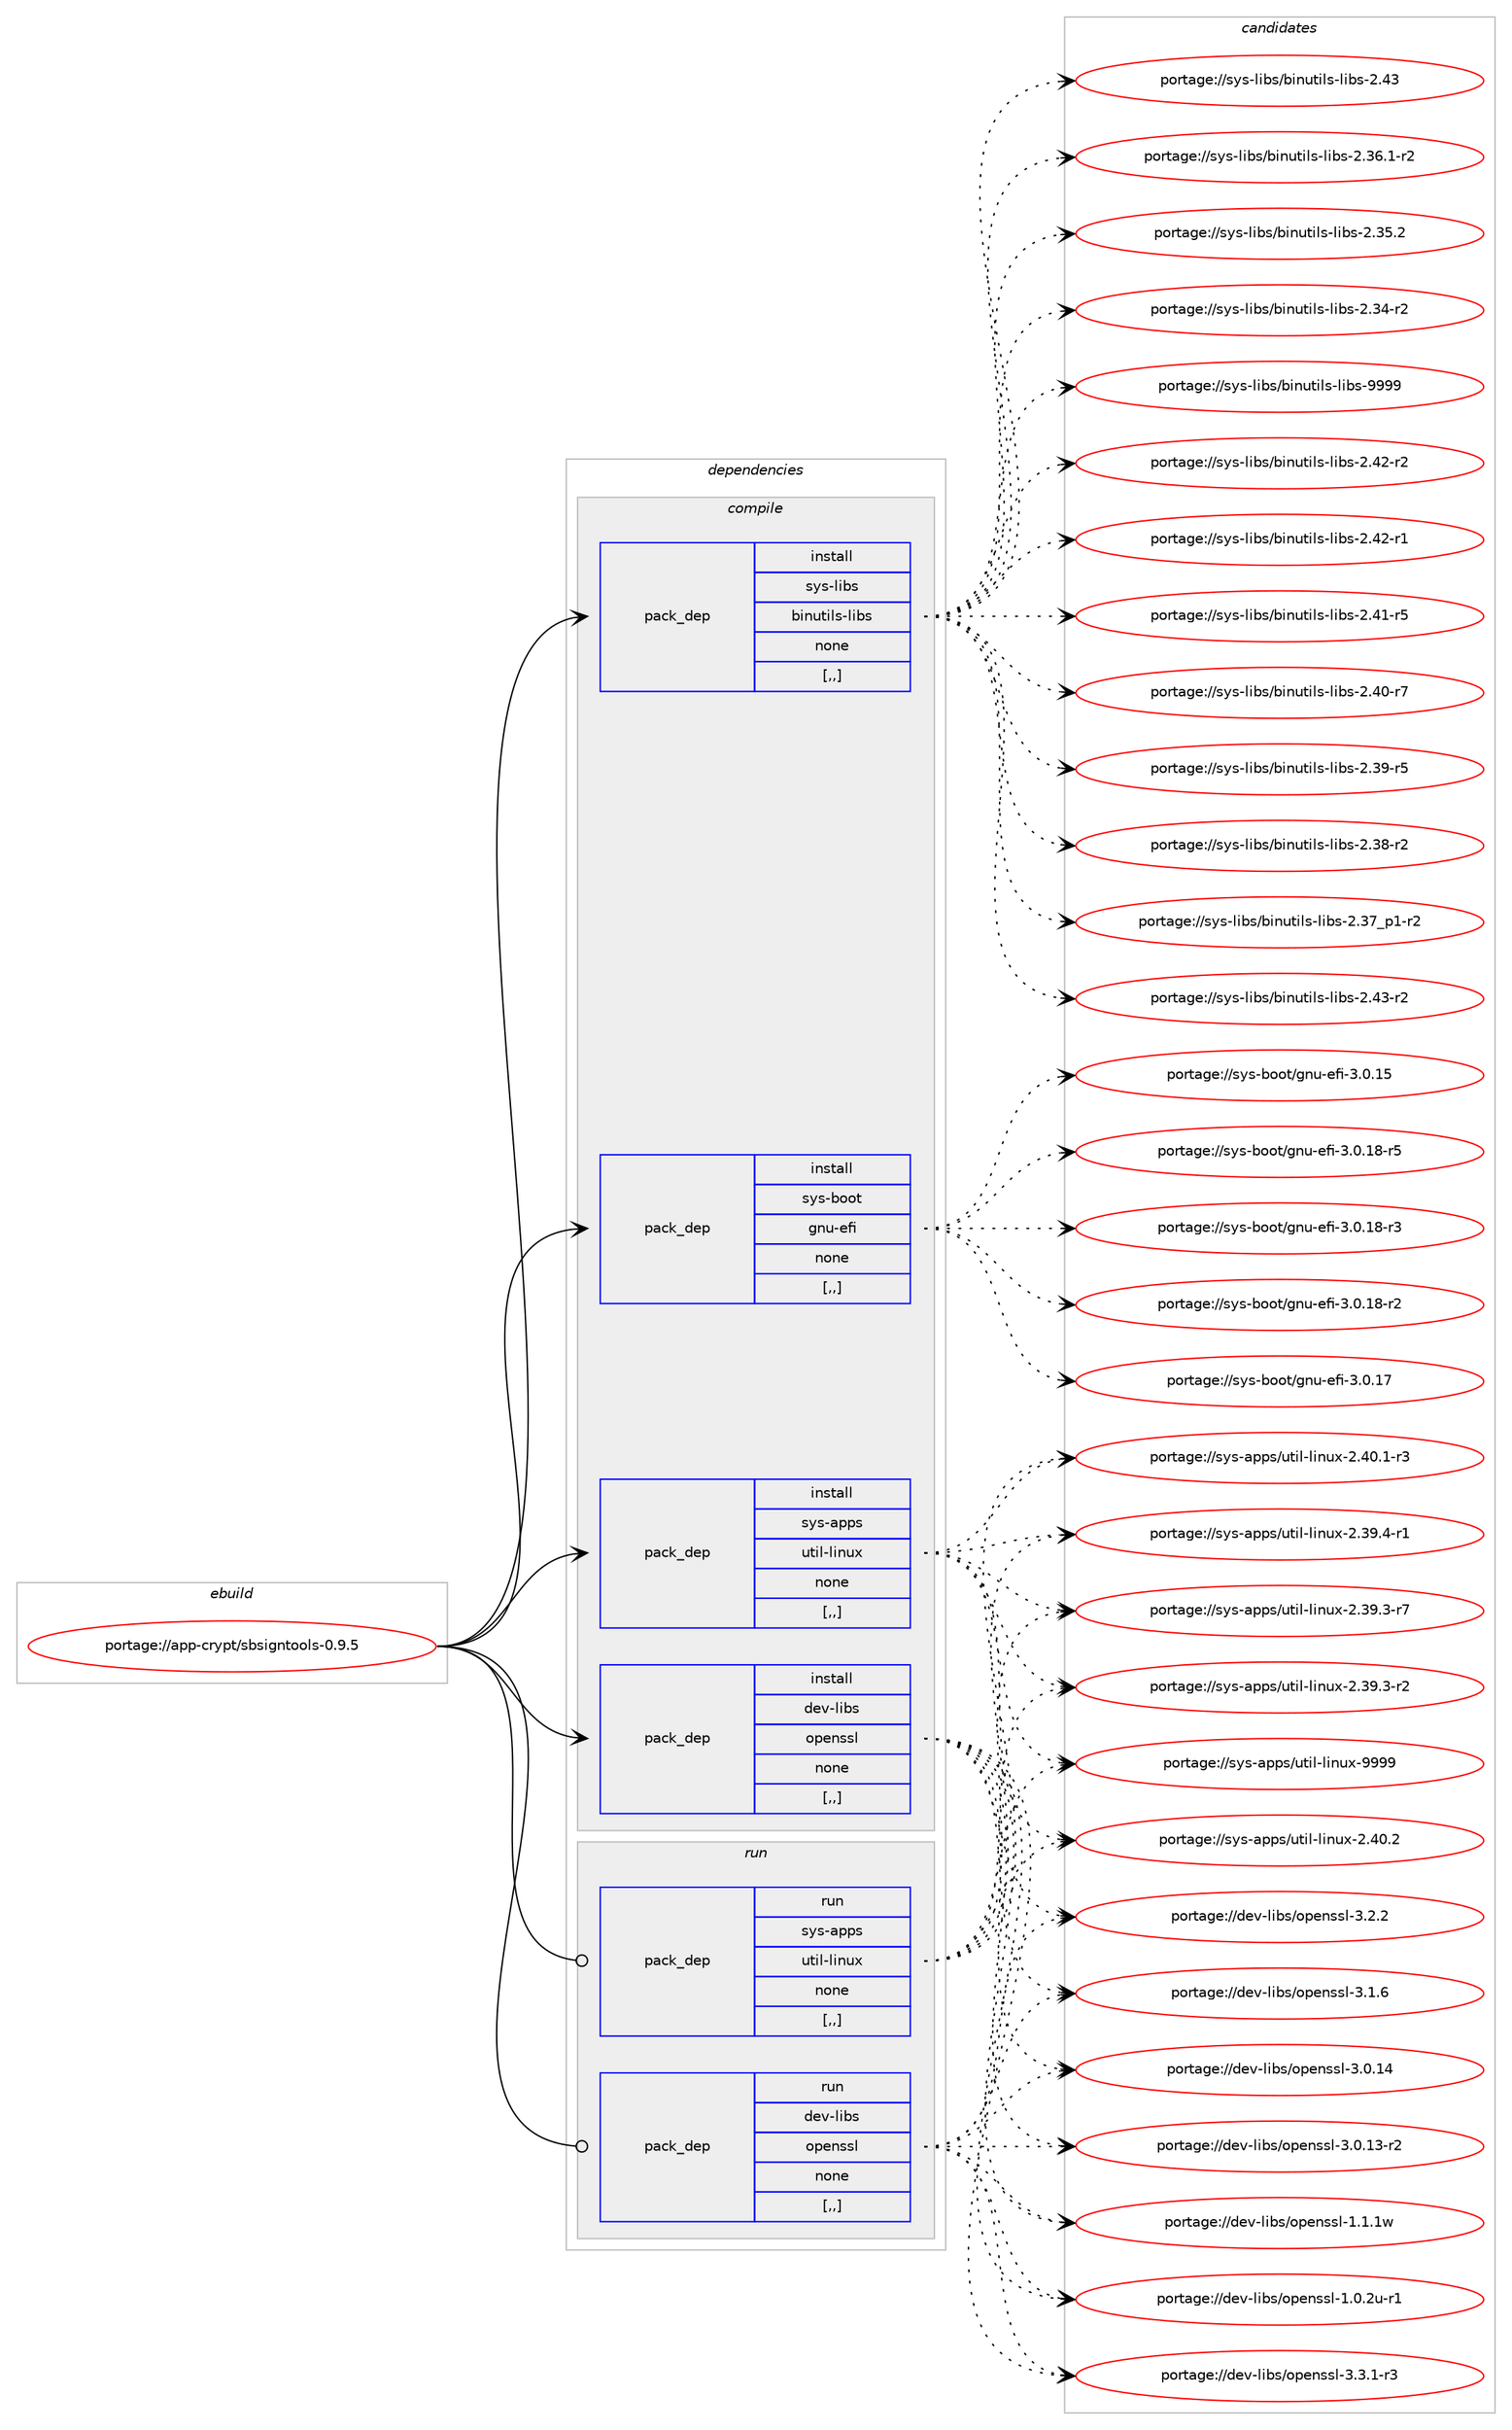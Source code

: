 digraph prolog {

# *************
# Graph options
# *************

newrank=true;
concentrate=true;
compound=true;
graph [rankdir=LR,fontname=Helvetica,fontsize=10,ranksep=1.5];#, ranksep=2.5, nodesep=0.2];
edge  [arrowhead=vee];
node  [fontname=Helvetica,fontsize=10];

# **********
# The ebuild
# **********

subgraph cluster_leftcol {
color=gray;
label=<<i>ebuild</i>>;
id [label="portage://app-crypt/sbsigntools-0.9.5", color=red, width=4, href="../app-crypt/sbsigntools-0.9.5.svg"];
}

# ****************
# The dependencies
# ****************

subgraph cluster_midcol {
color=gray;
label=<<i>dependencies</i>>;
subgraph cluster_compile {
fillcolor="#eeeeee";
style=filled;
label=<<i>compile</i>>;
subgraph pack370474 {
dependency507769 [label=<<TABLE BORDER="0" CELLBORDER="1" CELLSPACING="0" CELLPADDING="4" WIDTH="220"><TR><TD ROWSPAN="6" CELLPADDING="30">pack_dep</TD></TR><TR><TD WIDTH="110">install</TD></TR><TR><TD>dev-libs</TD></TR><TR><TD>openssl</TD></TR><TR><TD>none</TD></TR><TR><TD>[,,]</TD></TR></TABLE>>, shape=none, color=blue];
}
id:e -> dependency507769:w [weight=20,style="solid",arrowhead="vee"];
subgraph pack370475 {
dependency507770 [label=<<TABLE BORDER="0" CELLBORDER="1" CELLSPACING="0" CELLPADDING="4" WIDTH="220"><TR><TD ROWSPAN="6" CELLPADDING="30">pack_dep</TD></TR><TR><TD WIDTH="110">install</TD></TR><TR><TD>sys-apps</TD></TR><TR><TD>util-linux</TD></TR><TR><TD>none</TD></TR><TR><TD>[,,]</TD></TR></TABLE>>, shape=none, color=blue];
}
id:e -> dependency507770:w [weight=20,style="solid",arrowhead="vee"];
subgraph pack370476 {
dependency507771 [label=<<TABLE BORDER="0" CELLBORDER="1" CELLSPACING="0" CELLPADDING="4" WIDTH="220"><TR><TD ROWSPAN="6" CELLPADDING="30">pack_dep</TD></TR><TR><TD WIDTH="110">install</TD></TR><TR><TD>sys-boot</TD></TR><TR><TD>gnu-efi</TD></TR><TR><TD>none</TD></TR><TR><TD>[,,]</TD></TR></TABLE>>, shape=none, color=blue];
}
id:e -> dependency507771:w [weight=20,style="solid",arrowhead="vee"];
subgraph pack370477 {
dependency507772 [label=<<TABLE BORDER="0" CELLBORDER="1" CELLSPACING="0" CELLPADDING="4" WIDTH="220"><TR><TD ROWSPAN="6" CELLPADDING="30">pack_dep</TD></TR><TR><TD WIDTH="110">install</TD></TR><TR><TD>sys-libs</TD></TR><TR><TD>binutils-libs</TD></TR><TR><TD>none</TD></TR><TR><TD>[,,]</TD></TR></TABLE>>, shape=none, color=blue];
}
id:e -> dependency507772:w [weight=20,style="solid",arrowhead="vee"];
}
subgraph cluster_compileandrun {
fillcolor="#eeeeee";
style=filled;
label=<<i>compile and run</i>>;
}
subgraph cluster_run {
fillcolor="#eeeeee";
style=filled;
label=<<i>run</i>>;
subgraph pack370478 {
dependency507773 [label=<<TABLE BORDER="0" CELLBORDER="1" CELLSPACING="0" CELLPADDING="4" WIDTH="220"><TR><TD ROWSPAN="6" CELLPADDING="30">pack_dep</TD></TR><TR><TD WIDTH="110">run</TD></TR><TR><TD>dev-libs</TD></TR><TR><TD>openssl</TD></TR><TR><TD>none</TD></TR><TR><TD>[,,]</TD></TR></TABLE>>, shape=none, color=blue];
}
id:e -> dependency507773:w [weight=20,style="solid",arrowhead="odot"];
subgraph pack370479 {
dependency507774 [label=<<TABLE BORDER="0" CELLBORDER="1" CELLSPACING="0" CELLPADDING="4" WIDTH="220"><TR><TD ROWSPAN="6" CELLPADDING="30">pack_dep</TD></TR><TR><TD WIDTH="110">run</TD></TR><TR><TD>sys-apps</TD></TR><TR><TD>util-linux</TD></TR><TR><TD>none</TD></TR><TR><TD>[,,]</TD></TR></TABLE>>, shape=none, color=blue];
}
id:e -> dependency507774:w [weight=20,style="solid",arrowhead="odot"];
}
}

# **************
# The candidates
# **************

subgraph cluster_choices {
rank=same;
color=gray;
label=<<i>candidates</i>>;

subgraph choice370474 {
color=black;
nodesep=1;
choice1001011184510810598115471111121011101151151084551465146494511451 [label="portage://dev-libs/openssl-3.3.1-r3", color=red, width=4,href="../dev-libs/openssl-3.3.1-r3.svg"];
choice100101118451081059811547111112101110115115108455146504650 [label="portage://dev-libs/openssl-3.2.2", color=red, width=4,href="../dev-libs/openssl-3.2.2.svg"];
choice100101118451081059811547111112101110115115108455146494654 [label="portage://dev-libs/openssl-3.1.6", color=red, width=4,href="../dev-libs/openssl-3.1.6.svg"];
choice10010111845108105981154711111210111011511510845514648464952 [label="portage://dev-libs/openssl-3.0.14", color=red, width=4,href="../dev-libs/openssl-3.0.14.svg"];
choice100101118451081059811547111112101110115115108455146484649514511450 [label="portage://dev-libs/openssl-3.0.13-r2", color=red, width=4,href="../dev-libs/openssl-3.0.13-r2.svg"];
choice100101118451081059811547111112101110115115108454946494649119 [label="portage://dev-libs/openssl-1.1.1w", color=red, width=4,href="../dev-libs/openssl-1.1.1w.svg"];
choice1001011184510810598115471111121011101151151084549464846501174511449 [label="portage://dev-libs/openssl-1.0.2u-r1", color=red, width=4,href="../dev-libs/openssl-1.0.2u-r1.svg"];
dependency507769:e -> choice1001011184510810598115471111121011101151151084551465146494511451:w [style=dotted,weight="100"];
dependency507769:e -> choice100101118451081059811547111112101110115115108455146504650:w [style=dotted,weight="100"];
dependency507769:e -> choice100101118451081059811547111112101110115115108455146494654:w [style=dotted,weight="100"];
dependency507769:e -> choice10010111845108105981154711111210111011511510845514648464952:w [style=dotted,weight="100"];
dependency507769:e -> choice100101118451081059811547111112101110115115108455146484649514511450:w [style=dotted,weight="100"];
dependency507769:e -> choice100101118451081059811547111112101110115115108454946494649119:w [style=dotted,weight="100"];
dependency507769:e -> choice1001011184510810598115471111121011101151151084549464846501174511449:w [style=dotted,weight="100"];
}
subgraph choice370475 {
color=black;
nodesep=1;
choice115121115459711211211547117116105108451081051101171204557575757 [label="portage://sys-apps/util-linux-9999", color=red, width=4,href="../sys-apps/util-linux-9999.svg"];
choice1151211154597112112115471171161051084510810511011712045504652484650 [label="portage://sys-apps/util-linux-2.40.2", color=red, width=4,href="../sys-apps/util-linux-2.40.2.svg"];
choice11512111545971121121154711711610510845108105110117120455046524846494511451 [label="portage://sys-apps/util-linux-2.40.1-r3", color=red, width=4,href="../sys-apps/util-linux-2.40.1-r3.svg"];
choice11512111545971121121154711711610510845108105110117120455046515746524511449 [label="portage://sys-apps/util-linux-2.39.4-r1", color=red, width=4,href="../sys-apps/util-linux-2.39.4-r1.svg"];
choice11512111545971121121154711711610510845108105110117120455046515746514511455 [label="portage://sys-apps/util-linux-2.39.3-r7", color=red, width=4,href="../sys-apps/util-linux-2.39.3-r7.svg"];
choice11512111545971121121154711711610510845108105110117120455046515746514511450 [label="portage://sys-apps/util-linux-2.39.3-r2", color=red, width=4,href="../sys-apps/util-linux-2.39.3-r2.svg"];
dependency507770:e -> choice115121115459711211211547117116105108451081051101171204557575757:w [style=dotted,weight="100"];
dependency507770:e -> choice1151211154597112112115471171161051084510810511011712045504652484650:w [style=dotted,weight="100"];
dependency507770:e -> choice11512111545971121121154711711610510845108105110117120455046524846494511451:w [style=dotted,weight="100"];
dependency507770:e -> choice11512111545971121121154711711610510845108105110117120455046515746524511449:w [style=dotted,weight="100"];
dependency507770:e -> choice11512111545971121121154711711610510845108105110117120455046515746514511455:w [style=dotted,weight="100"];
dependency507770:e -> choice11512111545971121121154711711610510845108105110117120455046515746514511450:w [style=dotted,weight="100"];
}
subgraph choice370476 {
color=black;
nodesep=1;
choice11512111545981111111164710311011745101102105455146484649564511453 [label="portage://sys-boot/gnu-efi-3.0.18-r5", color=red, width=4,href="../sys-boot/gnu-efi-3.0.18-r5.svg"];
choice11512111545981111111164710311011745101102105455146484649564511451 [label="portage://sys-boot/gnu-efi-3.0.18-r3", color=red, width=4,href="../sys-boot/gnu-efi-3.0.18-r3.svg"];
choice11512111545981111111164710311011745101102105455146484649564511450 [label="portage://sys-boot/gnu-efi-3.0.18-r2", color=red, width=4,href="../sys-boot/gnu-efi-3.0.18-r2.svg"];
choice1151211154598111111116471031101174510110210545514648464955 [label="portage://sys-boot/gnu-efi-3.0.17", color=red, width=4,href="../sys-boot/gnu-efi-3.0.17.svg"];
choice1151211154598111111116471031101174510110210545514648464953 [label="portage://sys-boot/gnu-efi-3.0.15", color=red, width=4,href="../sys-boot/gnu-efi-3.0.15.svg"];
dependency507771:e -> choice11512111545981111111164710311011745101102105455146484649564511453:w [style=dotted,weight="100"];
dependency507771:e -> choice11512111545981111111164710311011745101102105455146484649564511451:w [style=dotted,weight="100"];
dependency507771:e -> choice11512111545981111111164710311011745101102105455146484649564511450:w [style=dotted,weight="100"];
dependency507771:e -> choice1151211154598111111116471031101174510110210545514648464955:w [style=dotted,weight="100"];
dependency507771:e -> choice1151211154598111111116471031101174510110210545514648464953:w [style=dotted,weight="100"];
}
subgraph choice370477 {
color=black;
nodesep=1;
choice1151211154510810598115479810511011711610510811545108105981154557575757 [label="portage://sys-libs/binutils-libs-9999", color=red, width=4,href="../sys-libs/binutils-libs-9999.svg"];
choice11512111545108105981154798105110117116105108115451081059811545504652514511450 [label="portage://sys-libs/binutils-libs-2.43-r2", color=red, width=4,href="../sys-libs/binutils-libs-2.43-r2.svg"];
choice1151211154510810598115479810511011711610510811545108105981154550465251 [label="portage://sys-libs/binutils-libs-2.43", color=red, width=4,href="../sys-libs/binutils-libs-2.43.svg"];
choice11512111545108105981154798105110117116105108115451081059811545504652504511450 [label="portage://sys-libs/binutils-libs-2.42-r2", color=red, width=4,href="../sys-libs/binutils-libs-2.42-r2.svg"];
choice11512111545108105981154798105110117116105108115451081059811545504652504511449 [label="portage://sys-libs/binutils-libs-2.42-r1", color=red, width=4,href="../sys-libs/binutils-libs-2.42-r1.svg"];
choice11512111545108105981154798105110117116105108115451081059811545504652494511453 [label="portage://sys-libs/binutils-libs-2.41-r5", color=red, width=4,href="../sys-libs/binutils-libs-2.41-r5.svg"];
choice11512111545108105981154798105110117116105108115451081059811545504652484511455 [label="portage://sys-libs/binutils-libs-2.40-r7", color=red, width=4,href="../sys-libs/binutils-libs-2.40-r7.svg"];
choice11512111545108105981154798105110117116105108115451081059811545504651574511453 [label="portage://sys-libs/binutils-libs-2.39-r5", color=red, width=4,href="../sys-libs/binutils-libs-2.39-r5.svg"];
choice11512111545108105981154798105110117116105108115451081059811545504651564511450 [label="portage://sys-libs/binutils-libs-2.38-r2", color=red, width=4,href="../sys-libs/binutils-libs-2.38-r2.svg"];
choice115121115451081059811547981051101171161051081154510810598115455046515595112494511450 [label="portage://sys-libs/binutils-libs-2.37_p1-r2", color=red, width=4,href="../sys-libs/binutils-libs-2.37_p1-r2.svg"];
choice115121115451081059811547981051101171161051081154510810598115455046515446494511450 [label="portage://sys-libs/binutils-libs-2.36.1-r2", color=red, width=4,href="../sys-libs/binutils-libs-2.36.1-r2.svg"];
choice11512111545108105981154798105110117116105108115451081059811545504651534650 [label="portage://sys-libs/binutils-libs-2.35.2", color=red, width=4,href="../sys-libs/binutils-libs-2.35.2.svg"];
choice11512111545108105981154798105110117116105108115451081059811545504651524511450 [label="portage://sys-libs/binutils-libs-2.34-r2", color=red, width=4,href="../sys-libs/binutils-libs-2.34-r2.svg"];
dependency507772:e -> choice1151211154510810598115479810511011711610510811545108105981154557575757:w [style=dotted,weight="100"];
dependency507772:e -> choice11512111545108105981154798105110117116105108115451081059811545504652514511450:w [style=dotted,weight="100"];
dependency507772:e -> choice1151211154510810598115479810511011711610510811545108105981154550465251:w [style=dotted,weight="100"];
dependency507772:e -> choice11512111545108105981154798105110117116105108115451081059811545504652504511450:w [style=dotted,weight="100"];
dependency507772:e -> choice11512111545108105981154798105110117116105108115451081059811545504652504511449:w [style=dotted,weight="100"];
dependency507772:e -> choice11512111545108105981154798105110117116105108115451081059811545504652494511453:w [style=dotted,weight="100"];
dependency507772:e -> choice11512111545108105981154798105110117116105108115451081059811545504652484511455:w [style=dotted,weight="100"];
dependency507772:e -> choice11512111545108105981154798105110117116105108115451081059811545504651574511453:w [style=dotted,weight="100"];
dependency507772:e -> choice11512111545108105981154798105110117116105108115451081059811545504651564511450:w [style=dotted,weight="100"];
dependency507772:e -> choice115121115451081059811547981051101171161051081154510810598115455046515595112494511450:w [style=dotted,weight="100"];
dependency507772:e -> choice115121115451081059811547981051101171161051081154510810598115455046515446494511450:w [style=dotted,weight="100"];
dependency507772:e -> choice11512111545108105981154798105110117116105108115451081059811545504651534650:w [style=dotted,weight="100"];
dependency507772:e -> choice11512111545108105981154798105110117116105108115451081059811545504651524511450:w [style=dotted,weight="100"];
}
subgraph choice370478 {
color=black;
nodesep=1;
choice1001011184510810598115471111121011101151151084551465146494511451 [label="portage://dev-libs/openssl-3.3.1-r3", color=red, width=4,href="../dev-libs/openssl-3.3.1-r3.svg"];
choice100101118451081059811547111112101110115115108455146504650 [label="portage://dev-libs/openssl-3.2.2", color=red, width=4,href="../dev-libs/openssl-3.2.2.svg"];
choice100101118451081059811547111112101110115115108455146494654 [label="portage://dev-libs/openssl-3.1.6", color=red, width=4,href="../dev-libs/openssl-3.1.6.svg"];
choice10010111845108105981154711111210111011511510845514648464952 [label="portage://dev-libs/openssl-3.0.14", color=red, width=4,href="../dev-libs/openssl-3.0.14.svg"];
choice100101118451081059811547111112101110115115108455146484649514511450 [label="portage://dev-libs/openssl-3.0.13-r2", color=red, width=4,href="../dev-libs/openssl-3.0.13-r2.svg"];
choice100101118451081059811547111112101110115115108454946494649119 [label="portage://dev-libs/openssl-1.1.1w", color=red, width=4,href="../dev-libs/openssl-1.1.1w.svg"];
choice1001011184510810598115471111121011101151151084549464846501174511449 [label="portage://dev-libs/openssl-1.0.2u-r1", color=red, width=4,href="../dev-libs/openssl-1.0.2u-r1.svg"];
dependency507773:e -> choice1001011184510810598115471111121011101151151084551465146494511451:w [style=dotted,weight="100"];
dependency507773:e -> choice100101118451081059811547111112101110115115108455146504650:w [style=dotted,weight="100"];
dependency507773:e -> choice100101118451081059811547111112101110115115108455146494654:w [style=dotted,weight="100"];
dependency507773:e -> choice10010111845108105981154711111210111011511510845514648464952:w [style=dotted,weight="100"];
dependency507773:e -> choice100101118451081059811547111112101110115115108455146484649514511450:w [style=dotted,weight="100"];
dependency507773:e -> choice100101118451081059811547111112101110115115108454946494649119:w [style=dotted,weight="100"];
dependency507773:e -> choice1001011184510810598115471111121011101151151084549464846501174511449:w [style=dotted,weight="100"];
}
subgraph choice370479 {
color=black;
nodesep=1;
choice115121115459711211211547117116105108451081051101171204557575757 [label="portage://sys-apps/util-linux-9999", color=red, width=4,href="../sys-apps/util-linux-9999.svg"];
choice1151211154597112112115471171161051084510810511011712045504652484650 [label="portage://sys-apps/util-linux-2.40.2", color=red, width=4,href="../sys-apps/util-linux-2.40.2.svg"];
choice11512111545971121121154711711610510845108105110117120455046524846494511451 [label="portage://sys-apps/util-linux-2.40.1-r3", color=red, width=4,href="../sys-apps/util-linux-2.40.1-r3.svg"];
choice11512111545971121121154711711610510845108105110117120455046515746524511449 [label="portage://sys-apps/util-linux-2.39.4-r1", color=red, width=4,href="../sys-apps/util-linux-2.39.4-r1.svg"];
choice11512111545971121121154711711610510845108105110117120455046515746514511455 [label="portage://sys-apps/util-linux-2.39.3-r7", color=red, width=4,href="../sys-apps/util-linux-2.39.3-r7.svg"];
choice11512111545971121121154711711610510845108105110117120455046515746514511450 [label="portage://sys-apps/util-linux-2.39.3-r2", color=red, width=4,href="../sys-apps/util-linux-2.39.3-r2.svg"];
dependency507774:e -> choice115121115459711211211547117116105108451081051101171204557575757:w [style=dotted,weight="100"];
dependency507774:e -> choice1151211154597112112115471171161051084510810511011712045504652484650:w [style=dotted,weight="100"];
dependency507774:e -> choice11512111545971121121154711711610510845108105110117120455046524846494511451:w [style=dotted,weight="100"];
dependency507774:e -> choice11512111545971121121154711711610510845108105110117120455046515746524511449:w [style=dotted,weight="100"];
dependency507774:e -> choice11512111545971121121154711711610510845108105110117120455046515746514511455:w [style=dotted,weight="100"];
dependency507774:e -> choice11512111545971121121154711711610510845108105110117120455046515746514511450:w [style=dotted,weight="100"];
}
}

}
